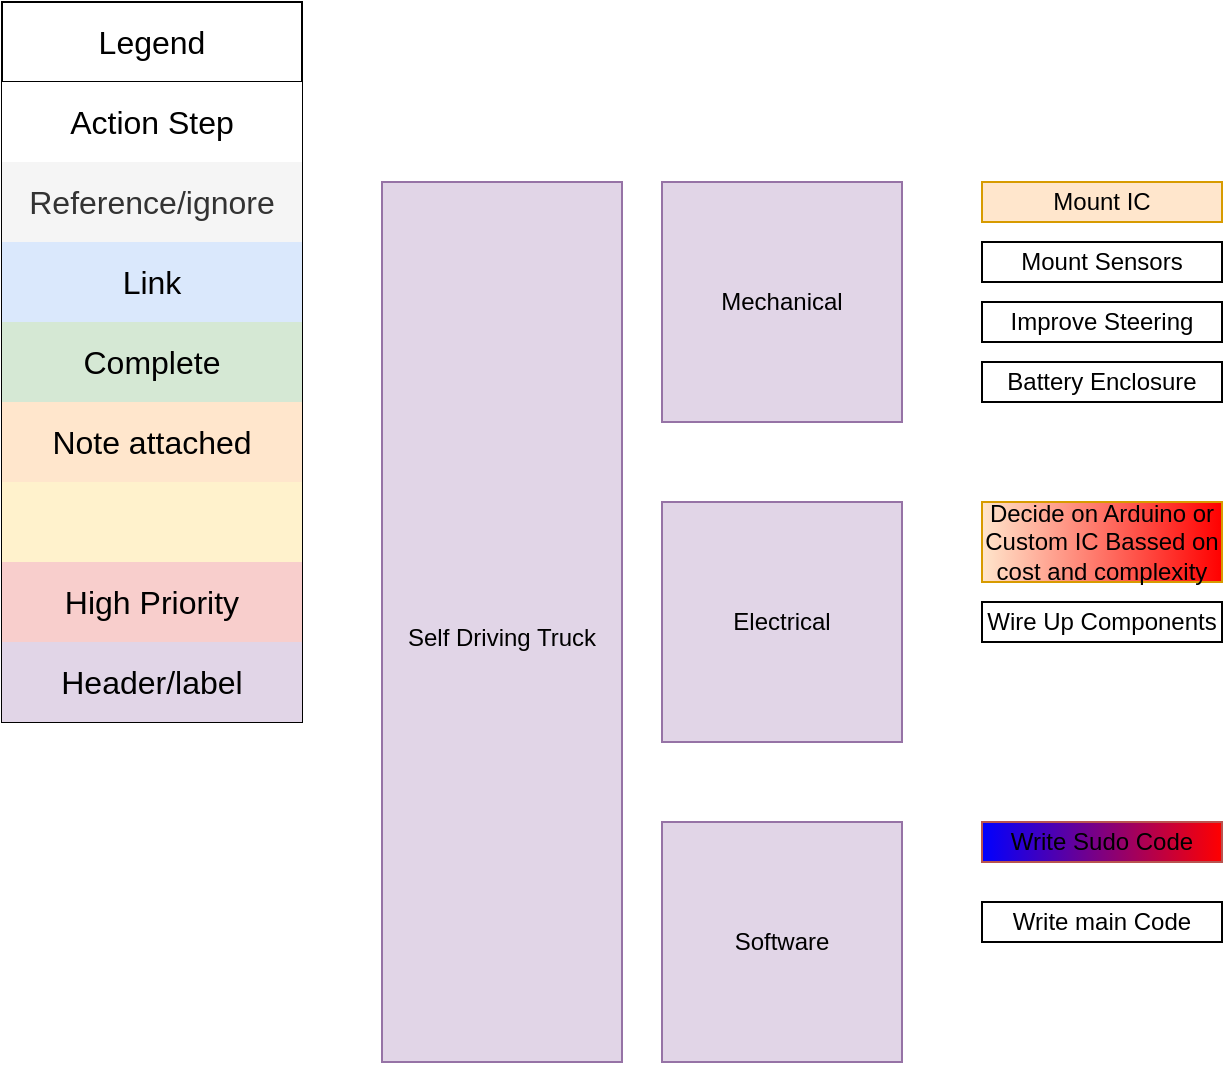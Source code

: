 <mxfile version="21.5.2" type="github">
  <diagram name="Page-1" id="x9nk3bP7Pb1QJkFsKIN1">
    <mxGraphModel dx="1900" dy="1649" grid="1" gridSize="10" guides="1" tooltips="1" connect="1" arrows="1" fold="1" page="1" pageScale="1" pageWidth="850" pageHeight="1100" math="0" shadow="0">
      <root>
        <mxCell id="0" />
        <mxCell id="1" parent="0" />
        <mxCell id="K4P4itspMZjvZByA0tp3-2" value="Mechanical" style="whiteSpace=wrap;html=1;aspect=fixed;fillColor=#e1d5e7;strokeColor=#9673a6;" vertex="1" parent="1">
          <mxGeometry x="200" y="80" width="120" height="120" as="geometry" />
        </mxCell>
        <mxCell id="K4P4itspMZjvZByA0tp3-3" value="Software" style="whiteSpace=wrap;html=1;aspect=fixed;fillColor=#e1d5e7;strokeColor=#9673a6;" vertex="1" parent="1">
          <mxGeometry x="200" y="400" width="120" height="120" as="geometry" />
        </mxCell>
        <mxCell id="K4P4itspMZjvZByA0tp3-4" value="Electrical" style="whiteSpace=wrap;html=1;aspect=fixed;fillColor=#e1d5e7;strokeColor=#9673a6;" vertex="1" parent="1">
          <mxGeometry x="200" y="240" width="120" height="120" as="geometry" />
        </mxCell>
        <UserObject label="Mount IC" tooltip="Waiting on IC selection" id="K4P4itspMZjvZByA0tp3-5">
          <mxCell style="rounded=0;whiteSpace=wrap;html=1;fillColor=#ffe6cc;strokeColor=#d79b00;" vertex="1" parent="1">
            <mxGeometry x="360" y="80" width="120" height="20" as="geometry" />
          </mxCell>
        </UserObject>
        <mxCell id="K4P4itspMZjvZByA0tp3-6" value="Mount Sensors" style="rounded=0;whiteSpace=wrap;html=1;" vertex="1" parent="1">
          <mxGeometry x="360" y="110" width="120" height="20" as="geometry" />
        </mxCell>
        <mxCell id="K4P4itspMZjvZByA0tp3-7" value="Improve Steering" style="rounded=0;whiteSpace=wrap;html=1;" vertex="1" parent="1">
          <mxGeometry x="360" y="140" width="120" height="20" as="geometry" />
        </mxCell>
        <UserObject label="Decide on Arduino or Custom IC Bassed on cost and complexity" tooltip="Research" id="K4P4itspMZjvZByA0tp3-8">
          <mxCell style="rounded=0;whiteSpace=wrap;html=1;fillColor=#ffe6cc;strokeColor=#d79b00;gradientColor=#FF0000;gradientDirection=east;" vertex="1" parent="1">
            <mxGeometry x="360" y="240" width="120" height="40" as="geometry" />
          </mxCell>
        </UserObject>
        <mxCell id="K4P4itspMZjvZByA0tp3-10" value="Wire Up Components" style="rounded=0;whiteSpace=wrap;html=1;" vertex="1" parent="1">
          <mxGeometry x="360" y="290" width="120" height="20" as="geometry" />
        </mxCell>
        <mxCell id="K4P4itspMZjvZByA0tp3-12" value="Battery Enclosure" style="rounded=0;whiteSpace=wrap;html=1;" vertex="1" parent="1">
          <mxGeometry x="360" y="170" width="120" height="20" as="geometry" />
        </mxCell>
        <UserObject label="Write Sudo Code" link="https://app.diagrams.net/#Husernamesareusless%2FTruck%2Fmain%2FTruck%20Software%20Sudo%20Code.drawio" linkTarget="_blank" id="K4P4itspMZjvZByA0tp3-13">
          <mxCell style="rounded=0;whiteSpace=wrap;html=1;fillColor=#0000FF;strokeColor=#b85450;gradientColor=#FF0000;gradientDirection=east;" vertex="1" parent="1">
            <mxGeometry x="360" y="400" width="120" height="20" as="geometry" />
          </mxCell>
        </UserObject>
        <mxCell id="K4P4itspMZjvZByA0tp3-14" value="Write main Code" style="rounded=0;whiteSpace=wrap;html=1;" vertex="1" parent="1">
          <mxGeometry x="360" y="440" width="120" height="20" as="geometry" />
        </mxCell>
        <mxCell id="K4P4itspMZjvZByA0tp3-23" value="" style="shape=table;startSize=0;container=1;collapsible=0;childLayout=tableLayout;fontSize=16;" vertex="1" parent="1">
          <mxGeometry x="-130" y="-10" width="150" height="360" as="geometry" />
        </mxCell>
        <mxCell id="K4P4itspMZjvZByA0tp3-24" value="" style="shape=tableRow;horizontal=0;startSize=0;swimlaneHead=0;swimlaneBody=0;strokeColor=inherit;top=0;left=0;bottom=0;right=0;collapsible=0;dropTarget=0;fillColor=none;points=[[0,0.5],[1,0.5]];portConstraint=eastwest;fontSize=16;" vertex="1" parent="K4P4itspMZjvZByA0tp3-23">
          <mxGeometry width="150" height="40" as="geometry" />
        </mxCell>
        <mxCell id="K4P4itspMZjvZByA0tp3-25" value="Legend" style="shape=partialRectangle;html=1;whiteSpace=wrap;connectable=0;strokeColor=inherit;overflow=hidden;fillColor=none;top=0;left=0;bottom=0;right=0;pointerEvents=1;fontSize=16;" vertex="1" parent="K4P4itspMZjvZByA0tp3-24">
          <mxGeometry width="150" height="40" as="geometry">
            <mxRectangle width="150" height="40" as="alternateBounds" />
          </mxGeometry>
        </mxCell>
        <mxCell id="K4P4itspMZjvZByA0tp3-49" style="shape=tableRow;horizontal=0;startSize=0;swimlaneHead=0;swimlaneBody=0;strokeColor=inherit;top=0;left=0;bottom=0;right=0;collapsible=0;dropTarget=0;fillColor=none;points=[[0,0.5],[1,0.5]];portConstraint=eastwest;fontSize=16;" vertex="1" parent="K4P4itspMZjvZByA0tp3-23">
          <mxGeometry y="40" width="150" height="40" as="geometry" />
        </mxCell>
        <mxCell id="K4P4itspMZjvZByA0tp3-50" value="Action Step" style="shape=partialRectangle;html=1;whiteSpace=wrap;connectable=0;overflow=hidden;top=0;left=0;bottom=0;right=0;pointerEvents=1;fontSize=16;" vertex="1" parent="K4P4itspMZjvZByA0tp3-49">
          <mxGeometry width="150" height="40" as="geometry">
            <mxRectangle width="150" height="40" as="alternateBounds" />
          </mxGeometry>
        </mxCell>
        <mxCell id="K4P4itspMZjvZByA0tp3-51" style="shape=tableRow;horizontal=0;startSize=0;swimlaneHead=0;swimlaneBody=0;strokeColor=inherit;top=0;left=0;bottom=0;right=0;collapsible=0;dropTarget=0;fillColor=none;points=[[0,0.5],[1,0.5]];portConstraint=eastwest;fontSize=16;" vertex="1" parent="K4P4itspMZjvZByA0tp3-23">
          <mxGeometry y="80" width="150" height="40" as="geometry" />
        </mxCell>
        <mxCell id="K4P4itspMZjvZByA0tp3-52" value="Reference/ignore" style="shape=partialRectangle;html=1;whiteSpace=wrap;connectable=0;strokeColor=#666666;overflow=hidden;fillColor=#f5f5f5;top=0;left=0;bottom=0;right=0;pointerEvents=1;fontSize=16;fontColor=#333333;" vertex="1" parent="K4P4itspMZjvZByA0tp3-51">
          <mxGeometry width="150" height="40" as="geometry">
            <mxRectangle width="150" height="40" as="alternateBounds" />
          </mxGeometry>
        </mxCell>
        <mxCell id="K4P4itspMZjvZByA0tp3-53" style="shape=tableRow;horizontal=0;startSize=0;swimlaneHead=0;swimlaneBody=0;strokeColor=inherit;top=0;left=0;bottom=0;right=0;collapsible=0;dropTarget=0;fillColor=none;points=[[0,0.5],[1,0.5]];portConstraint=eastwest;fontSize=16;" vertex="1" parent="K4P4itspMZjvZByA0tp3-23">
          <mxGeometry y="120" width="150" height="40" as="geometry" />
        </mxCell>
        <mxCell id="K4P4itspMZjvZByA0tp3-54" value="Link" style="shape=partialRectangle;html=1;whiteSpace=wrap;connectable=0;strokeColor=#6c8ebf;overflow=hidden;fillColor=#dae8fc;top=0;left=0;bottom=0;right=0;pointerEvents=1;fontSize=16;" vertex="1" parent="K4P4itspMZjvZByA0tp3-53">
          <mxGeometry width="150" height="40" as="geometry">
            <mxRectangle width="150" height="40" as="alternateBounds" />
          </mxGeometry>
        </mxCell>
        <mxCell id="K4P4itspMZjvZByA0tp3-55" style="shape=tableRow;horizontal=0;startSize=0;swimlaneHead=0;swimlaneBody=0;strokeColor=inherit;top=0;left=0;bottom=0;right=0;collapsible=0;dropTarget=0;fillColor=none;points=[[0,0.5],[1,0.5]];portConstraint=eastwest;fontSize=16;" vertex="1" parent="K4P4itspMZjvZByA0tp3-23">
          <mxGeometry y="160" width="150" height="40" as="geometry" />
        </mxCell>
        <mxCell id="K4P4itspMZjvZByA0tp3-56" value="Complete" style="shape=partialRectangle;html=1;whiteSpace=wrap;connectable=0;strokeColor=#82b366;overflow=hidden;fillColor=#d5e8d4;top=0;left=0;bottom=0;right=0;pointerEvents=1;fontSize=16;" vertex="1" parent="K4P4itspMZjvZByA0tp3-55">
          <mxGeometry width="150" height="40" as="geometry">
            <mxRectangle width="150" height="40" as="alternateBounds" />
          </mxGeometry>
        </mxCell>
        <mxCell id="K4P4itspMZjvZByA0tp3-57" style="shape=tableRow;horizontal=0;startSize=0;swimlaneHead=0;swimlaneBody=0;strokeColor=inherit;top=0;left=0;bottom=0;right=0;collapsible=0;dropTarget=0;fillColor=none;points=[[0,0.5],[1,0.5]];portConstraint=eastwest;fontSize=16;" vertex="1" parent="K4P4itspMZjvZByA0tp3-23">
          <mxGeometry y="200" width="150" height="40" as="geometry" />
        </mxCell>
        <mxCell id="K4P4itspMZjvZByA0tp3-58" value="Note attached" style="shape=partialRectangle;html=1;whiteSpace=wrap;connectable=0;strokeColor=#d79b00;overflow=hidden;fillColor=#ffe6cc;top=0;left=0;bottom=0;right=0;pointerEvents=1;fontSize=16;" vertex="1" parent="K4P4itspMZjvZByA0tp3-57">
          <mxGeometry width="150" height="40" as="geometry">
            <mxRectangle width="150" height="40" as="alternateBounds" />
          </mxGeometry>
        </mxCell>
        <mxCell id="K4P4itspMZjvZByA0tp3-28" value="" style="shape=tableRow;horizontal=0;startSize=0;swimlaneHead=0;swimlaneBody=0;strokeColor=inherit;top=0;left=0;bottom=0;right=0;collapsible=0;dropTarget=0;fillColor=none;points=[[0,0.5],[1,0.5]];portConstraint=eastwest;fontSize=16;" vertex="1" parent="K4P4itspMZjvZByA0tp3-23">
          <mxGeometry y="240" width="150" height="40" as="geometry" />
        </mxCell>
        <mxCell id="K4P4itspMZjvZByA0tp3-29" value="" style="shape=partialRectangle;html=1;whiteSpace=wrap;connectable=0;strokeColor=#d6b656;overflow=hidden;fillColor=#fff2cc;top=0;left=0;bottom=0;right=0;pointerEvents=1;fontSize=16;" vertex="1" parent="K4P4itspMZjvZByA0tp3-28">
          <mxGeometry width="150" height="40" as="geometry">
            <mxRectangle width="150" height="40" as="alternateBounds" />
          </mxGeometry>
        </mxCell>
        <mxCell id="K4P4itspMZjvZByA0tp3-32" value="" style="shape=tableRow;horizontal=0;startSize=0;swimlaneHead=0;swimlaneBody=0;strokeColor=inherit;top=0;left=0;bottom=0;right=0;collapsible=0;dropTarget=0;fillColor=none;points=[[0,0.5],[1,0.5]];portConstraint=eastwest;fontSize=16;" vertex="1" parent="K4P4itspMZjvZByA0tp3-23">
          <mxGeometry y="280" width="150" height="40" as="geometry" />
        </mxCell>
        <mxCell id="K4P4itspMZjvZByA0tp3-33" value="High Priority" style="shape=partialRectangle;html=1;whiteSpace=wrap;connectable=0;strokeColor=#b85450;overflow=hidden;fillColor=#f8cecc;top=0;left=0;bottom=0;right=0;pointerEvents=1;fontSize=16;" vertex="1" parent="K4P4itspMZjvZByA0tp3-32">
          <mxGeometry width="150" height="40" as="geometry">
            <mxRectangle width="150" height="40" as="alternateBounds" />
          </mxGeometry>
        </mxCell>
        <mxCell id="K4P4itspMZjvZByA0tp3-59" style="shape=tableRow;horizontal=0;startSize=0;swimlaneHead=0;swimlaneBody=0;strokeColor=inherit;top=0;left=0;bottom=0;right=0;collapsible=0;dropTarget=0;fillColor=none;points=[[0,0.5],[1,0.5]];portConstraint=eastwest;fontSize=16;" vertex="1" parent="K4P4itspMZjvZByA0tp3-23">
          <mxGeometry y="320" width="150" height="40" as="geometry" />
        </mxCell>
        <mxCell id="K4P4itspMZjvZByA0tp3-60" value="Header/label" style="shape=partialRectangle;html=1;whiteSpace=wrap;connectable=0;strokeColor=#9673a6;overflow=hidden;fillColor=#e1d5e7;top=0;left=0;bottom=0;right=0;pointerEvents=1;fontSize=16;" vertex="1" parent="K4P4itspMZjvZByA0tp3-59">
          <mxGeometry width="150" height="40" as="geometry">
            <mxRectangle width="150" height="40" as="alternateBounds" />
          </mxGeometry>
        </mxCell>
        <mxCell id="K4P4itspMZjvZByA0tp3-61" value="&lt;br style=&quot;border-color: var(--border-color);&quot;&gt;Self Driving Truck" style="rounded=0;whiteSpace=wrap;html=1;fillColor=#e1d5e7;strokeColor=#9673a6;" vertex="1" parent="1">
          <mxGeometry x="60" y="80" width="120" height="440" as="geometry" />
        </mxCell>
      </root>
    </mxGraphModel>
  </diagram>
</mxfile>
